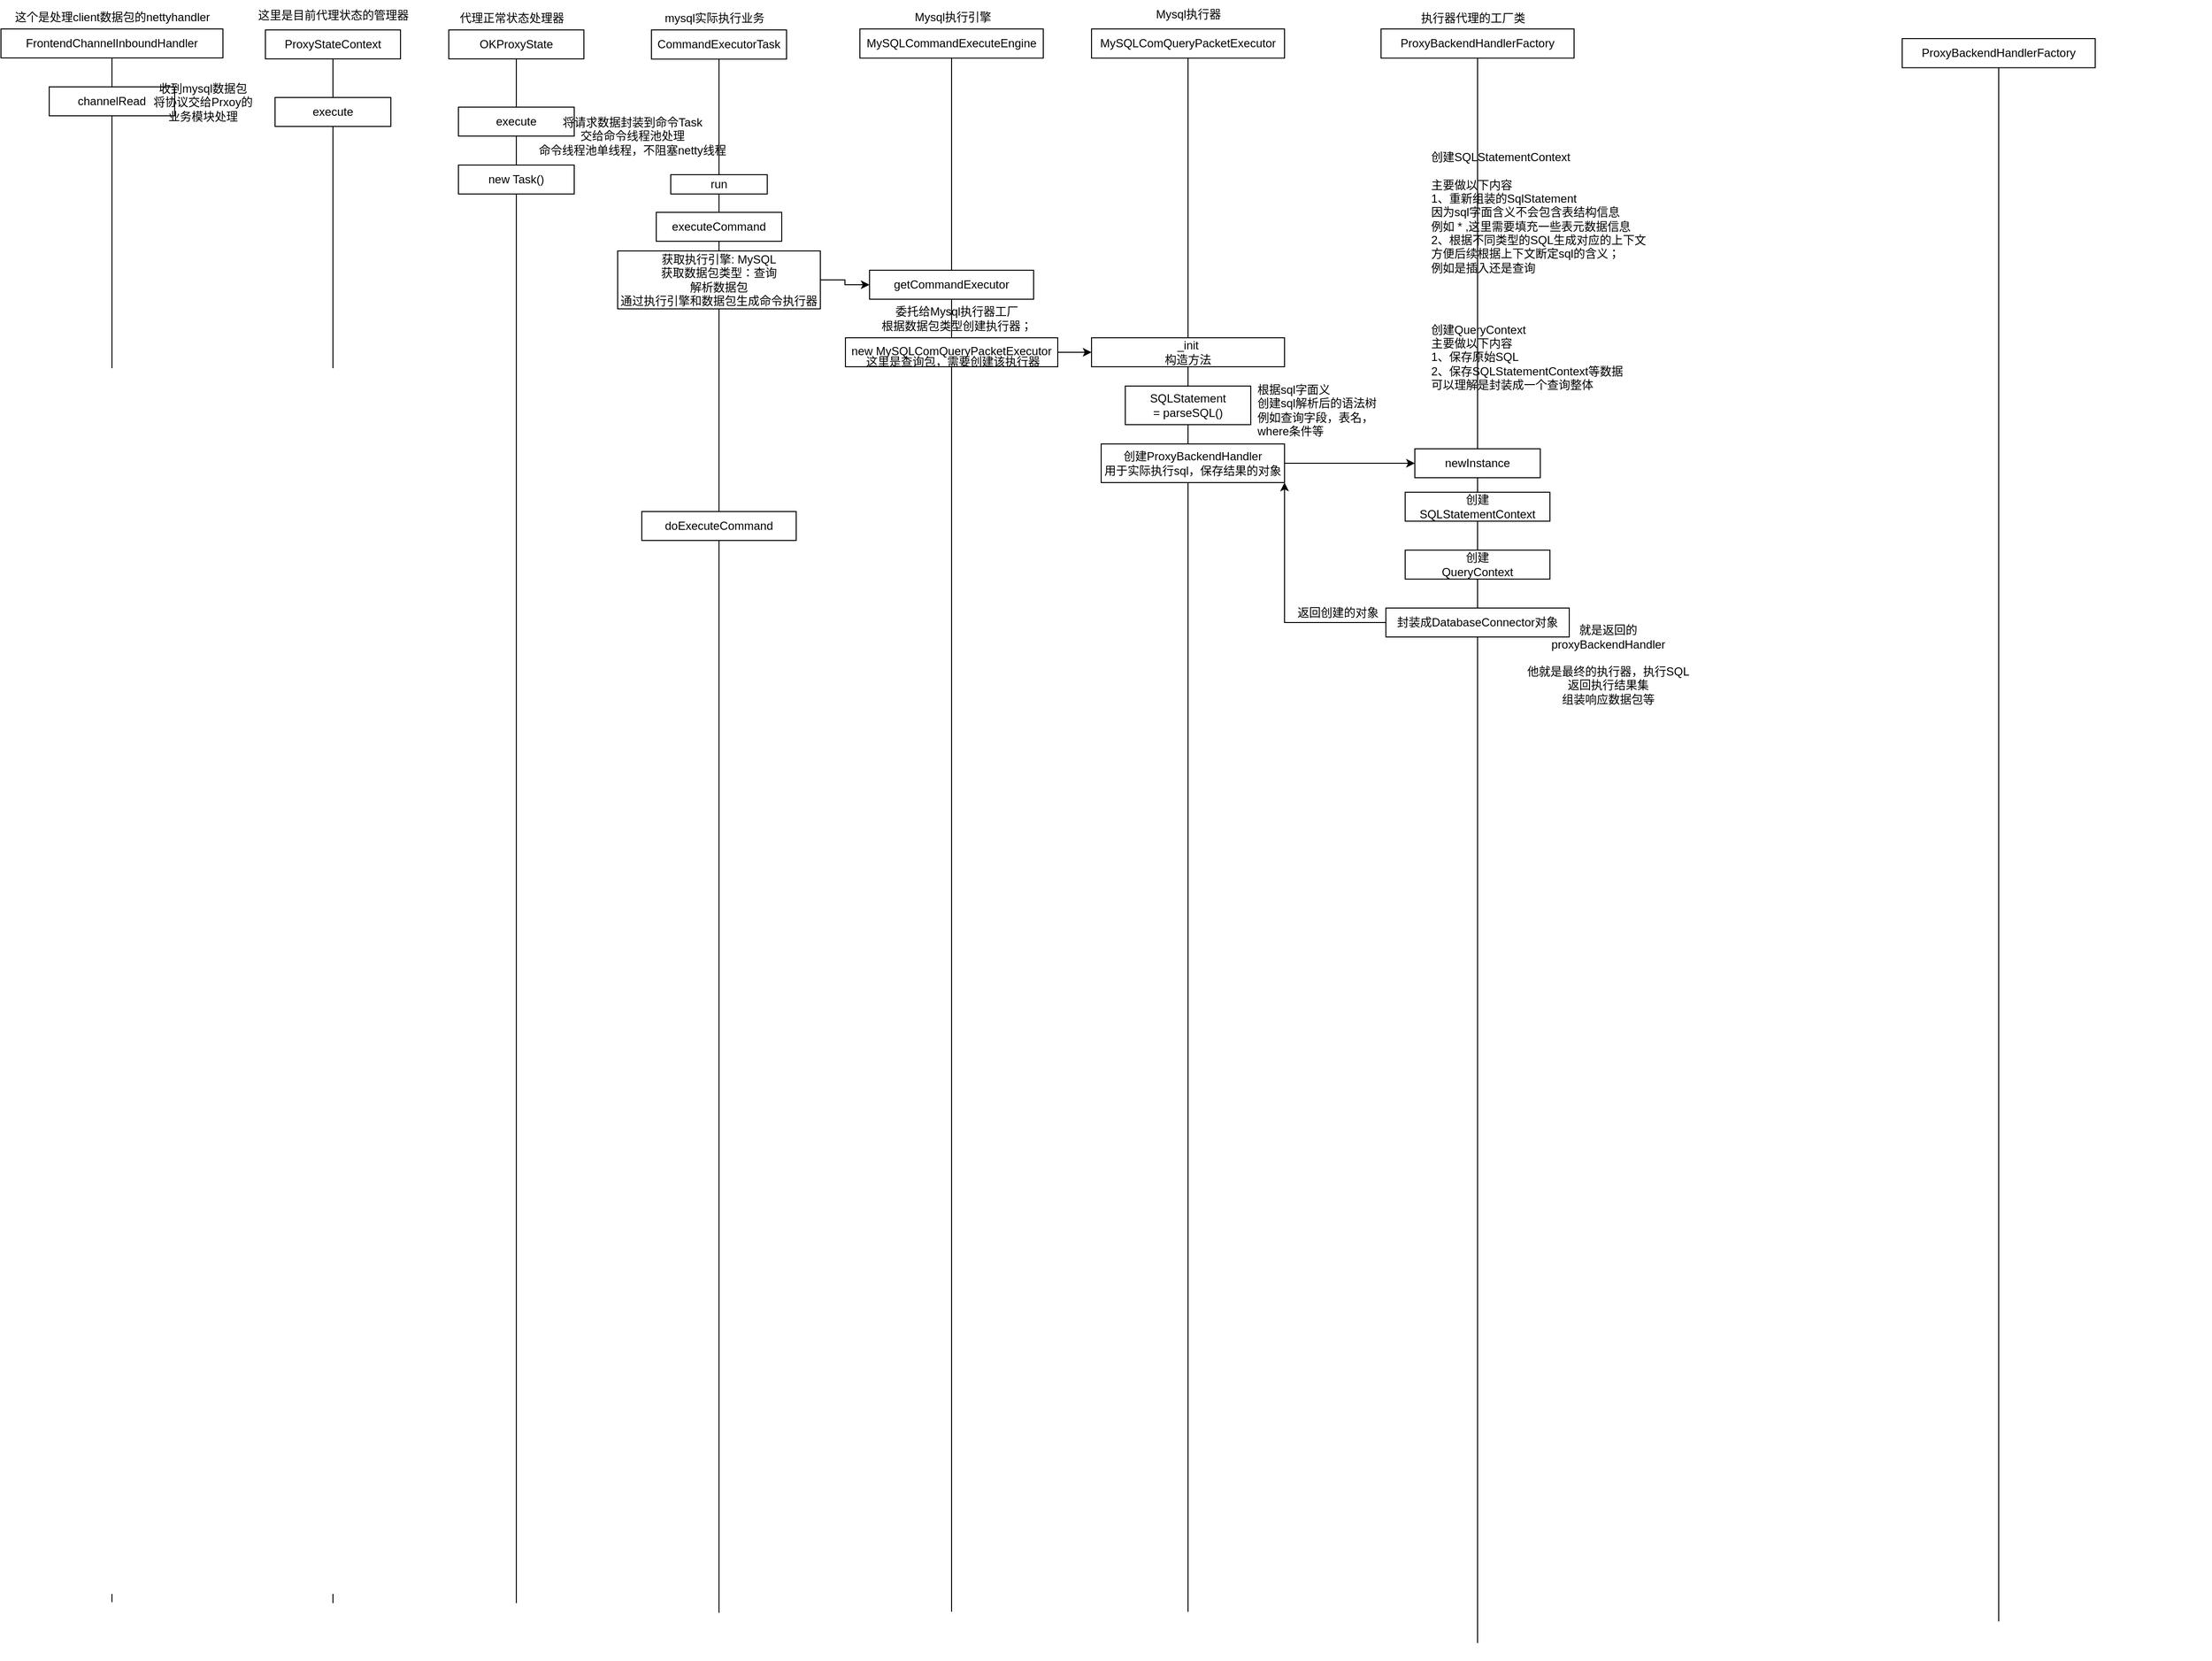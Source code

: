 <mxfile version="21.3.3" type="github">
  <diagram name="第 1 页" id="eEeRUdgtlv-osGGo4KyX">
    <mxGraphModel dx="934" dy="607" grid="1" gridSize="10" guides="1" tooltips="1" connect="1" arrows="1" fold="1" page="1" pageScale="1" pageWidth="4681" pageHeight="3300" math="0" shadow="0">
      <root>
        <mxCell id="0" />
        <mxCell id="1" parent="0" />
        <mxCell id="jJ9oYjbHO_kGSj09Swgw-1" value="FrontendChannelInboundHandler" style="whiteSpace=wrap;html=1;" vertex="1" parent="1">
          <mxGeometry x="40" y="30" width="230" height="30" as="geometry" />
        </mxCell>
        <mxCell id="jJ9oYjbHO_kGSj09Swgw-2" value="" style="endArrow=none;html=1;rounded=0;entryX=0.5;entryY=1;entryDx=0;entryDy=0;" edge="1" parent="1" target="jJ9oYjbHO_kGSj09Swgw-1">
          <mxGeometry width="50" height="50" relative="1" as="geometry">
            <mxPoint x="155" y="1660" as="sourcePoint" />
            <mxPoint x="170" y="290" as="targetPoint" />
          </mxGeometry>
        </mxCell>
        <mxCell id="jJ9oYjbHO_kGSj09Swgw-3" value="channelRead" style="whiteSpace=wrap;html=1;" vertex="1" parent="1">
          <mxGeometry x="90" y="90" width="130" height="30" as="geometry" />
        </mxCell>
        <mxCell id="jJ9oYjbHO_kGSj09Swgw-6" value="这个是处理client数据包的nettyhandler" style="text;html=1;align=center;verticalAlign=middle;resizable=0;points=[];autosize=1;strokeColor=none;fillColor=none;" vertex="1" parent="1">
          <mxGeometry x="40" y="3" width="230" height="30" as="geometry" />
        </mxCell>
        <mxCell id="jJ9oYjbHO_kGSj09Swgw-9" value="" style="group" vertex="1" connectable="0" parent="1">
          <mxGeometry x="314" y="31" width="140" height="1630" as="geometry" />
        </mxCell>
        <mxCell id="jJ9oYjbHO_kGSj09Swgw-4" value="ProxyStateContext" style="whiteSpace=wrap;html=1;" vertex="1" parent="jJ9oYjbHO_kGSj09Swgw-9">
          <mxGeometry width="140" height="30" as="geometry" />
        </mxCell>
        <mxCell id="jJ9oYjbHO_kGSj09Swgw-5" value="" style="endArrow=none;html=1;rounded=0;entryX=0.5;entryY=1;entryDx=0;entryDy=0;" edge="1" parent="jJ9oYjbHO_kGSj09Swgw-9" target="jJ9oYjbHO_kGSj09Swgw-4">
          <mxGeometry width="50" height="50" relative="1" as="geometry">
            <mxPoint x="70" y="1630" as="sourcePoint" />
            <mxPoint x="130" y="260" as="targetPoint" />
          </mxGeometry>
        </mxCell>
        <mxCell id="jJ9oYjbHO_kGSj09Swgw-19" value="execute" style="whiteSpace=wrap;html=1;" vertex="1" parent="jJ9oYjbHO_kGSj09Swgw-9">
          <mxGeometry x="10" y="70" width="120" height="30" as="geometry" />
        </mxCell>
        <mxCell id="jJ9oYjbHO_kGSj09Swgw-10" value="" style="group" vertex="1" connectable="0" parent="1">
          <mxGeometry x="504" y="31" width="140" height="1630" as="geometry" />
        </mxCell>
        <mxCell id="jJ9oYjbHO_kGSj09Swgw-11" value="OKProxyState" style="whiteSpace=wrap;html=1;" vertex="1" parent="jJ9oYjbHO_kGSj09Swgw-10">
          <mxGeometry width="140" height="30" as="geometry" />
        </mxCell>
        <mxCell id="jJ9oYjbHO_kGSj09Swgw-12" value="" style="endArrow=none;html=1;rounded=0;entryX=0.5;entryY=1;entryDx=0;entryDy=0;" edge="1" parent="jJ9oYjbHO_kGSj09Swgw-10" target="jJ9oYjbHO_kGSj09Swgw-11">
          <mxGeometry width="50" height="50" relative="1" as="geometry">
            <mxPoint x="70" y="1630" as="sourcePoint" />
            <mxPoint x="130" y="260" as="targetPoint" />
          </mxGeometry>
        </mxCell>
        <mxCell id="jJ9oYjbHO_kGSj09Swgw-20" value="execute" style="whiteSpace=wrap;html=1;" vertex="1" parent="jJ9oYjbHO_kGSj09Swgw-10">
          <mxGeometry x="10" y="80" width="120" height="30" as="geometry" />
        </mxCell>
        <mxCell id="jJ9oYjbHO_kGSj09Swgw-28" value="new Task()" style="whiteSpace=wrap;html=1;" vertex="1" parent="jJ9oYjbHO_kGSj09Swgw-10">
          <mxGeometry x="10" y="140" width="120" height="30" as="geometry" />
        </mxCell>
        <mxCell id="jJ9oYjbHO_kGSj09Swgw-13" value="这里是目前代理状态的管理器" style="text;html=1;align=center;verticalAlign=middle;resizable=0;points=[];autosize=1;strokeColor=none;fillColor=none;" vertex="1" parent="1">
          <mxGeometry x="294" y="1" width="180" height="30" as="geometry" />
        </mxCell>
        <mxCell id="jJ9oYjbHO_kGSj09Swgw-14" value="" style="group;align=center;" vertex="1" connectable="0" parent="1">
          <mxGeometry x="714" y="31" width="175" height="1640" as="geometry" />
        </mxCell>
        <mxCell id="jJ9oYjbHO_kGSj09Swgw-15" value="CommandExecutorTask" style="whiteSpace=wrap;html=1;" vertex="1" parent="jJ9oYjbHO_kGSj09Swgw-14">
          <mxGeometry width="140" height="30.184" as="geometry" />
        </mxCell>
        <mxCell id="jJ9oYjbHO_kGSj09Swgw-16" value="" style="endArrow=none;html=1;rounded=0;entryX=0.5;entryY=1;entryDx=0;entryDy=0;" edge="1" parent="jJ9oYjbHO_kGSj09Swgw-14" target="jJ9oYjbHO_kGSj09Swgw-15">
          <mxGeometry width="50" height="50" relative="1" as="geometry">
            <mxPoint x="70" y="1640" as="sourcePoint" />
            <mxPoint x="130" y="261.595" as="targetPoint" />
          </mxGeometry>
        </mxCell>
        <mxCell id="jJ9oYjbHO_kGSj09Swgw-29" value="run" style="whiteSpace=wrap;html=1;" vertex="1" parent="jJ9oYjbHO_kGSj09Swgw-14">
          <mxGeometry x="20" y="150" width="100" height="20" as="geometry" />
        </mxCell>
        <mxCell id="jJ9oYjbHO_kGSj09Swgw-32" value="executeCommand" style="whiteSpace=wrap;html=1;" vertex="1" parent="jJ9oYjbHO_kGSj09Swgw-14">
          <mxGeometry x="5" y="189" width="130" height="30" as="geometry" />
        </mxCell>
        <mxCell id="jJ9oYjbHO_kGSj09Swgw-33" value="获取执行引擎: MySQL&lt;br&gt;获取数据包类型：查询&lt;br&gt;解析数据包&lt;br&gt;通过执行引擎和数据包生成命令执行器" style="whiteSpace=wrap;html=1;align=center;" vertex="1" parent="jJ9oYjbHO_kGSj09Swgw-14">
          <mxGeometry x="-35" y="229" width="210" height="60" as="geometry" />
        </mxCell>
        <mxCell id="jJ9oYjbHO_kGSj09Swgw-76" value="doExecuteCommand" style="whiteSpace=wrap;html=1;" vertex="1" parent="jJ9oYjbHO_kGSj09Swgw-14">
          <mxGeometry x="-10" y="499" width="160" height="30" as="geometry" />
        </mxCell>
        <mxCell id="jJ9oYjbHO_kGSj09Swgw-18" value="代理正常状态处理器" style="text;html=1;align=center;verticalAlign=middle;resizable=0;points=[];autosize=1;strokeColor=none;fillColor=none;" vertex="1" parent="1">
          <mxGeometry x="504" y="4" width="130" height="30" as="geometry" />
        </mxCell>
        <mxCell id="jJ9oYjbHO_kGSj09Swgw-22" value="收到mysql数据包&lt;br&gt;将协议交给Prxoy的&lt;br&gt;业务模块处理" style="text;html=1;align=center;verticalAlign=middle;resizable=0;points=[];autosize=1;strokeColor=none;fillColor=none;" vertex="1" parent="1">
          <mxGeometry x="184" y="76" width="130" height="60" as="geometry" />
        </mxCell>
        <mxCell id="jJ9oYjbHO_kGSj09Swgw-30" value="将请求数据封装到命令Task&lt;br&gt;交给命令线程池处理&lt;br&gt;命令线程池单线程，不阻塞netty线程" style="text;html=1;align=center;verticalAlign=middle;resizable=0;points=[];autosize=1;strokeColor=none;fillColor=none;" vertex="1" parent="1">
          <mxGeometry x="584" y="111" width="220" height="60" as="geometry" />
        </mxCell>
        <mxCell id="jJ9oYjbHO_kGSj09Swgw-31" value="mysql实际执行业务" style="text;html=1;align=center;verticalAlign=middle;resizable=0;points=[];autosize=1;strokeColor=none;fillColor=none;" vertex="1" parent="1">
          <mxGeometry x="714" y="4" width="130" height="30" as="geometry" />
        </mxCell>
        <mxCell id="jJ9oYjbHO_kGSj09Swgw-34" value="" style="group" vertex="1" connectable="0" parent="1">
          <mxGeometry x="930" y="30" width="205" height="1640" as="geometry" />
        </mxCell>
        <mxCell id="jJ9oYjbHO_kGSj09Swgw-35" value="MySQLCommandExecuteEngine" style="whiteSpace=wrap;html=1;" vertex="1" parent="jJ9oYjbHO_kGSj09Swgw-34">
          <mxGeometry width="190" height="30.184" as="geometry" />
        </mxCell>
        <mxCell id="jJ9oYjbHO_kGSj09Swgw-36" value="" style="endArrow=none;html=1;rounded=0;entryX=0.5;entryY=1;entryDx=0;entryDy=0;" edge="1" parent="jJ9oYjbHO_kGSj09Swgw-34" target="jJ9oYjbHO_kGSj09Swgw-35">
          <mxGeometry width="50" height="50" relative="1" as="geometry">
            <mxPoint x="95" y="1640" as="sourcePoint" />
            <mxPoint x="176.429" y="261.595" as="targetPoint" />
          </mxGeometry>
        </mxCell>
        <mxCell id="jJ9oYjbHO_kGSj09Swgw-38" value="getCommandExecutor" style="whiteSpace=wrap;html=1;" vertex="1" parent="jJ9oYjbHO_kGSj09Swgw-34">
          <mxGeometry x="10" y="250" width="170" height="30" as="geometry" />
        </mxCell>
        <mxCell id="jJ9oYjbHO_kGSj09Swgw-40" value="new MySQLComQueryPacketExecutor" style="whiteSpace=wrap;html=1;verticalAlign=top;" vertex="1" parent="jJ9oYjbHO_kGSj09Swgw-34">
          <mxGeometry x="-15" y="320" width="220" height="30" as="geometry" />
        </mxCell>
        <mxCell id="jJ9oYjbHO_kGSj09Swgw-41" value="委托给Mysql执行器工厂&lt;br&gt;根据数据包类型创建执行器；" style="text;html=1;align=center;verticalAlign=middle;resizable=0;points=[];autosize=1;strokeColor=none;fillColor=none;" vertex="1" parent="jJ9oYjbHO_kGSj09Swgw-34">
          <mxGeometry x="10" y="280" width="180" height="40" as="geometry" />
        </mxCell>
        <mxCell id="jJ9oYjbHO_kGSj09Swgw-42" value="这里是查询包，需要创建该执行器" style="text;html=1;align=center;verticalAlign=top;resizable=0;points=[];autosize=1;strokeColor=none;fillColor=none;" vertex="1" parent="jJ9oYjbHO_kGSj09Swgw-34">
          <mxGeometry x="-4" y="331" width="200" height="30" as="geometry" />
        </mxCell>
        <mxCell id="jJ9oYjbHO_kGSj09Swgw-37" value="Mysql执行引擎" style="text;html=1;align=center;verticalAlign=middle;resizable=0;points=[];autosize=1;strokeColor=none;fillColor=none;" vertex="1" parent="1">
          <mxGeometry x="976" y="3" width="100" height="30" as="geometry" />
        </mxCell>
        <mxCell id="jJ9oYjbHO_kGSj09Swgw-43" value="Z" style="group" vertex="1" connectable="0" parent="1">
          <mxGeometry x="1170" y="30" width="200" height="1640" as="geometry" />
        </mxCell>
        <mxCell id="jJ9oYjbHO_kGSj09Swgw-44" value="MySQLComQueryPacketExecutor" style="whiteSpace=wrap;html=1;" vertex="1" parent="jJ9oYjbHO_kGSj09Swgw-43">
          <mxGeometry width="200" height="30.184" as="geometry" />
        </mxCell>
        <mxCell id="jJ9oYjbHO_kGSj09Swgw-45" value="" style="endArrow=none;html=1;rounded=0;entryX=0.5;entryY=1;entryDx=0;entryDy=0;" edge="1" parent="jJ9oYjbHO_kGSj09Swgw-43" target="jJ9oYjbHO_kGSj09Swgw-44">
          <mxGeometry width="50" height="50" relative="1" as="geometry">
            <mxPoint x="100" y="1640" as="sourcePoint" />
            <mxPoint x="185.714" y="261.595" as="targetPoint" />
          </mxGeometry>
        </mxCell>
        <mxCell id="jJ9oYjbHO_kGSj09Swgw-46" value="_init&lt;br&gt;构造方法" style="whiteSpace=wrap;html=1;" vertex="1" parent="jJ9oYjbHO_kGSj09Swgw-43">
          <mxGeometry y="320" width="200" height="30" as="geometry" />
        </mxCell>
        <mxCell id="jJ9oYjbHO_kGSj09Swgw-47" value="SQLStatement&lt;br&gt;= parseSQL()" style="whiteSpace=wrap;html=1;" vertex="1" parent="jJ9oYjbHO_kGSj09Swgw-43">
          <mxGeometry x="35" y="370" width="130" height="40" as="geometry" />
        </mxCell>
        <mxCell id="jJ9oYjbHO_kGSj09Swgw-58" value="Mysql执行器" style="text;html=1;align=center;verticalAlign=middle;resizable=0;points=[];autosize=1;strokeColor=none;fillColor=none;" vertex="1" parent="jJ9oYjbHO_kGSj09Swgw-43">
          <mxGeometry x="55" y="-30" width="90" height="30" as="geometry" />
        </mxCell>
        <mxCell id="jJ9oYjbHO_kGSj09Swgw-60" value="创建ProxyBackendHandler&lt;br&gt;用于实际执行sql，保存结果的对象" style="whiteSpace=wrap;html=1;" vertex="1" parent="jJ9oYjbHO_kGSj09Swgw-43">
          <mxGeometry x="10" y="430" width="190" height="40" as="geometry" />
        </mxCell>
        <mxCell id="jJ9oYjbHO_kGSj09Swgw-59" value="根据sql字面义&lt;br&gt;创建sql解析后的语法树&lt;br&gt;例如查询字段，表名，&lt;br&gt;where条件等" style="text;html=1;align=left;verticalAlign=middle;resizable=0;points=[];autosize=1;strokeColor=none;fillColor=none;" vertex="1" parent="1">
          <mxGeometry x="1340" y="390" width="150" height="70" as="geometry" />
        </mxCell>
        <mxCell id="jJ9oYjbHO_kGSj09Swgw-61" value="" style="group" vertex="1" connectable="0" parent="1">
          <mxGeometry x="2010" y="40" width="320" height="1680" as="geometry" />
        </mxCell>
        <mxCell id="jJ9oYjbHO_kGSj09Swgw-62" value="ProxyBackendHandlerFactory" style="whiteSpace=wrap;html=1;" vertex="1" parent="jJ9oYjbHO_kGSj09Swgw-61">
          <mxGeometry width="200" height="30.184" as="geometry" />
        </mxCell>
        <mxCell id="jJ9oYjbHO_kGSj09Swgw-63" value="" style="endArrow=none;html=1;rounded=0;entryX=0.5;entryY=1;entryDx=0;entryDy=0;" edge="1" parent="jJ9oYjbHO_kGSj09Swgw-61" target="jJ9oYjbHO_kGSj09Swgw-62">
          <mxGeometry width="50" height="50" relative="1" as="geometry">
            <mxPoint x="100" y="1640" as="sourcePoint" />
            <mxPoint x="185.714" y="261.595" as="targetPoint" />
          </mxGeometry>
        </mxCell>
        <mxCell id="jJ9oYjbHO_kGSj09Swgw-26" value="ProxyBackendHandlerFactory" style="whiteSpace=wrap;html=1;" vertex="1" parent="1">
          <mxGeometry x="1470" y="30" width="200" height="30.184" as="geometry" />
        </mxCell>
        <mxCell id="jJ9oYjbHO_kGSj09Swgw-65" value="" style="endArrow=none;html=1;rounded=0;entryX=0.5;entryY=1;entryDx=0;entryDy=0;" edge="1" parent="1" target="jJ9oYjbHO_kGSj09Swgw-26">
          <mxGeometry width="50" height="50" relative="1" as="geometry">
            <mxPoint x="1570" y="1702.353" as="sourcePoint" />
            <mxPoint x="1620" y="200" as="targetPoint" />
          </mxGeometry>
        </mxCell>
        <mxCell id="jJ9oYjbHO_kGSj09Swgw-66" value="执行器代理的工厂类" style="text;html=1;align=center;verticalAlign=middle;resizable=0;points=[];autosize=1;strokeColor=none;fillColor=none;" vertex="1" parent="1">
          <mxGeometry x="1500" y="4" width="130" height="30" as="geometry" />
        </mxCell>
        <mxCell id="jJ9oYjbHO_kGSj09Swgw-67" value="newInstance" style="whiteSpace=wrap;html=1;" vertex="1" parent="1">
          <mxGeometry x="1505" y="465" width="130" height="30" as="geometry" />
        </mxCell>
        <mxCell id="jJ9oYjbHO_kGSj09Swgw-68" value="创建&lt;br&gt;SQLStatementContext" style="whiteSpace=wrap;html=1;" vertex="1" parent="1">
          <mxGeometry x="1495" y="510" width="150" height="30" as="geometry" />
        </mxCell>
        <mxCell id="jJ9oYjbHO_kGSj09Swgw-70" value="创建&lt;span style=&quot;text-align: center;&quot;&gt;SQLStatementContext&lt;br&gt;&lt;/span&gt;&lt;br&gt;主要做以下内容&lt;br&gt;1、重新组装的SqlStatement&lt;br&gt;因为sql字面含义不会包含表结构信息&lt;br&gt;例如 * ,这里需要填充一些表元数据信息&lt;br&gt;2、根据不同类型的SQL生成对应的上下文&lt;br&gt;方便后续根据上下文断定sql的含义；&lt;br&gt;例如是插入还是查询" style="text;html=1;align=left;verticalAlign=middle;resizable=0;points=[];autosize=1;strokeColor=none;fillColor=none;" vertex="1" parent="1">
          <mxGeometry x="1520" y="150" width="250" height="140" as="geometry" />
        </mxCell>
        <mxCell id="jJ9oYjbHO_kGSj09Swgw-71" value="创建&lt;br&gt;QueryContext" style="whiteSpace=wrap;html=1;" vertex="1" parent="1">
          <mxGeometry x="1495" y="570" width="150" height="30" as="geometry" />
        </mxCell>
        <mxCell id="jJ9oYjbHO_kGSj09Swgw-72" value="创建QueryContext&lt;br&gt;主要做以下内容&lt;br&gt;1、保存原始SQL&lt;br&gt;2、保存SQLStatementContext等数据&lt;br&gt;可以理解是封装成一个查询整体" style="text;html=1;align=left;verticalAlign=middle;resizable=0;points=[];autosize=1;strokeColor=none;fillColor=none;" vertex="1" parent="1">
          <mxGeometry x="1520" y="330" width="220" height="80" as="geometry" />
        </mxCell>
        <mxCell id="jJ9oYjbHO_kGSj09Swgw-80" style="edgeStyle=orthogonalEdgeStyle;rounded=0;orthogonalLoop=1;jettySize=auto;html=1;exitX=0;exitY=0.5;exitDx=0;exitDy=0;entryX=1;entryY=1;entryDx=0;entryDy=0;" edge="1" parent="1" source="jJ9oYjbHO_kGSj09Swgw-73" target="jJ9oYjbHO_kGSj09Swgw-60">
          <mxGeometry relative="1" as="geometry" />
        </mxCell>
        <mxCell id="jJ9oYjbHO_kGSj09Swgw-73" value="封装成DatabaseConnector对象" style="whiteSpace=wrap;html=1;" vertex="1" parent="1">
          <mxGeometry x="1475" y="630" width="190" height="30" as="geometry" />
        </mxCell>
        <mxCell id="jJ9oYjbHO_kGSj09Swgw-74" value="就是返回的&lt;br&gt;proxyBackendHandler" style="text;html=1;align=center;verticalAlign=middle;resizable=0;points=[];autosize=1;strokeColor=none;fillColor=none;" vertex="1" parent="1">
          <mxGeometry x="1635" y="640" width="140" height="40" as="geometry" />
        </mxCell>
        <mxCell id="jJ9oYjbHO_kGSj09Swgw-75" value="他就是最终的执行器，执行SQL&lt;br&gt;返回执行结果集&lt;br&gt;组装响应数据包等" style="text;html=1;align=center;verticalAlign=middle;resizable=0;points=[];autosize=1;strokeColor=none;fillColor=none;" vertex="1" parent="1">
          <mxGeometry x="1610" y="680" width="190" height="60" as="geometry" />
        </mxCell>
        <mxCell id="jJ9oYjbHO_kGSj09Swgw-77" style="edgeStyle=orthogonalEdgeStyle;rounded=0;orthogonalLoop=1;jettySize=auto;html=1;exitX=1;exitY=0.5;exitDx=0;exitDy=0;" edge="1" parent="1" source="jJ9oYjbHO_kGSj09Swgw-33" target="jJ9oYjbHO_kGSj09Swgw-38">
          <mxGeometry relative="1" as="geometry" />
        </mxCell>
        <mxCell id="jJ9oYjbHO_kGSj09Swgw-78" style="edgeStyle=orthogonalEdgeStyle;rounded=0;orthogonalLoop=1;jettySize=auto;html=1;exitX=1;exitY=0.5;exitDx=0;exitDy=0;" edge="1" parent="1" source="jJ9oYjbHO_kGSj09Swgw-40" target="jJ9oYjbHO_kGSj09Swgw-46">
          <mxGeometry relative="1" as="geometry" />
        </mxCell>
        <mxCell id="jJ9oYjbHO_kGSj09Swgw-79" style="edgeStyle=orthogonalEdgeStyle;rounded=0;orthogonalLoop=1;jettySize=auto;html=1;exitX=1;exitY=0.5;exitDx=0;exitDy=0;entryX=0;entryY=0.5;entryDx=0;entryDy=0;" edge="1" parent="1" source="jJ9oYjbHO_kGSj09Swgw-60" target="jJ9oYjbHO_kGSj09Swgw-67">
          <mxGeometry relative="1" as="geometry" />
        </mxCell>
        <mxCell id="jJ9oYjbHO_kGSj09Swgw-81" value="返回创建的对象" style="text;html=1;align=center;verticalAlign=middle;resizable=0;points=[];autosize=1;strokeColor=none;fillColor=none;" vertex="1" parent="1">
          <mxGeometry x="1370" y="620" width="110" height="30" as="geometry" />
        </mxCell>
      </root>
    </mxGraphModel>
  </diagram>
</mxfile>
